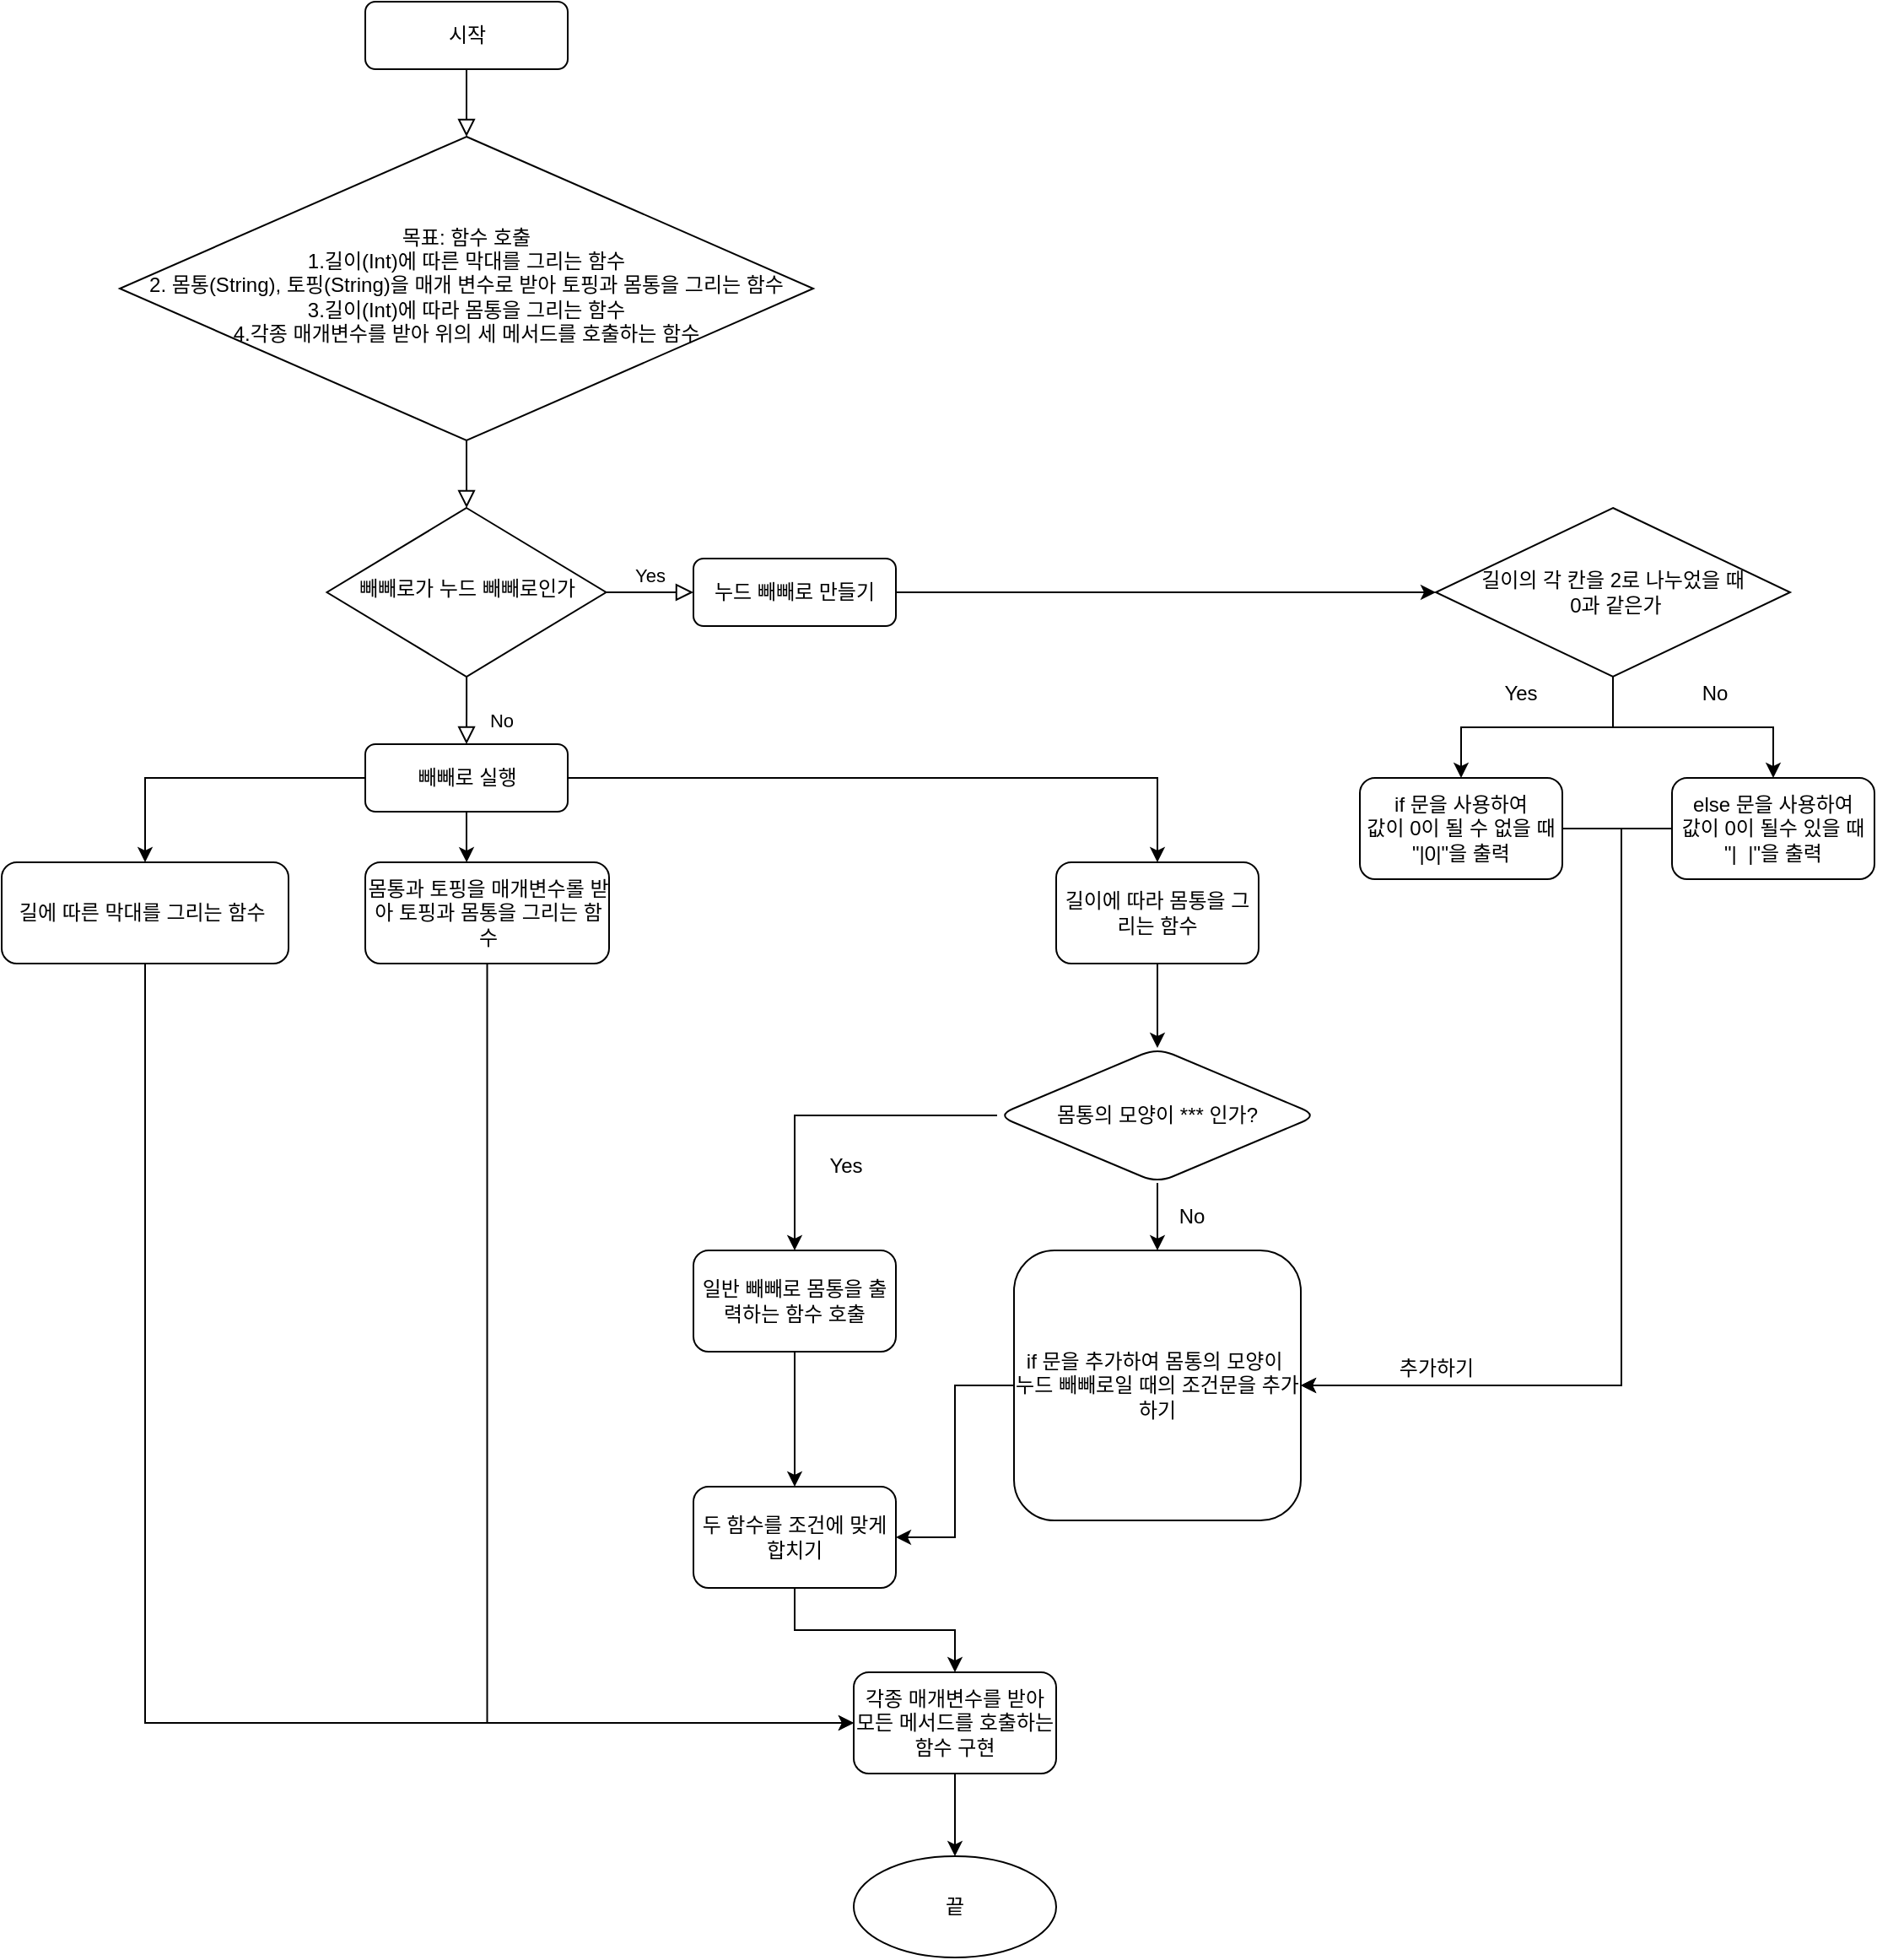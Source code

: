 <mxfile version="16.5.1" type="device"><diagram id="C5RBs43oDa-KdzZeNtuy" name="Page-1"><mxGraphModel dx="1106" dy="876" grid="1" gridSize="10" guides="1" tooltips="1" connect="1" arrows="1" fold="1" page="1" pageScale="1" pageWidth="827" pageHeight="1169" math="0" shadow="0"><root><mxCell id="WIyWlLk6GJQsqaUBKTNV-0"/><mxCell id="WIyWlLk6GJQsqaUBKTNV-1" parent="WIyWlLk6GJQsqaUBKTNV-0"/><mxCell id="WIyWlLk6GJQsqaUBKTNV-2" value="" style="rounded=0;html=1;jettySize=auto;orthogonalLoop=1;fontSize=11;endArrow=block;endFill=0;endSize=8;strokeWidth=1;shadow=0;labelBackgroundColor=none;edgeStyle=orthogonalEdgeStyle;" parent="WIyWlLk6GJQsqaUBKTNV-1" source="WIyWlLk6GJQsqaUBKTNV-3" target="WIyWlLk6GJQsqaUBKTNV-6" edge="1"><mxGeometry relative="1" as="geometry"/></mxCell><mxCell id="WIyWlLk6GJQsqaUBKTNV-3" value="시작" style="rounded=1;whiteSpace=wrap;html=1;fontSize=12;glass=0;strokeWidth=1;shadow=0;" parent="WIyWlLk6GJQsqaUBKTNV-1" vertex="1"><mxGeometry x="255.5" y="10" width="120" height="40" as="geometry"/></mxCell><mxCell id="WIyWlLk6GJQsqaUBKTNV-4" value="" style="rounded=0;html=1;jettySize=auto;orthogonalLoop=1;fontSize=11;endArrow=block;endFill=0;endSize=8;strokeWidth=1;shadow=0;labelBackgroundColor=none;edgeStyle=orthogonalEdgeStyle;" parent="WIyWlLk6GJQsqaUBKTNV-1" source="WIyWlLk6GJQsqaUBKTNV-6" target="WIyWlLk6GJQsqaUBKTNV-10" edge="1"><mxGeometry y="20" relative="1" as="geometry"><mxPoint as="offset"/></mxGeometry></mxCell><mxCell id="WIyWlLk6GJQsqaUBKTNV-6" value="목표: 함수 호출&lt;br&gt;1.길이(Int)에 따른 막대를 그리는 함수&lt;br&gt;2. 몸통(String), 토핑(String)을 매개 변수로 받아 토핑과 몸통을 그리는 함수&lt;br&gt;3.길이(Int)에 따라 몸통을 그리는 함수&lt;br&gt;4.각종 매개변수를 받아 위의 세 메서드를 호출하는 함수" style="rhombus;whiteSpace=wrap;html=1;shadow=0;fontFamily=Helvetica;fontSize=12;align=center;strokeWidth=1;spacing=6;spacingTop=-4;" parent="WIyWlLk6GJQsqaUBKTNV-1" vertex="1"><mxGeometry x="110" y="90" width="411" height="180" as="geometry"/></mxCell><mxCell id="WIyWlLk6GJQsqaUBKTNV-8" value="No" style="rounded=0;html=1;jettySize=auto;orthogonalLoop=1;fontSize=11;endArrow=block;endFill=0;endSize=8;strokeWidth=1;shadow=0;labelBackgroundColor=none;edgeStyle=orthogonalEdgeStyle;" parent="WIyWlLk6GJQsqaUBKTNV-1" source="WIyWlLk6GJQsqaUBKTNV-10" target="WIyWlLk6GJQsqaUBKTNV-11" edge="1"><mxGeometry x="0.333" y="20" relative="1" as="geometry"><mxPoint as="offset"/></mxGeometry></mxCell><mxCell id="WIyWlLk6GJQsqaUBKTNV-9" value="Yes" style="edgeStyle=orthogonalEdgeStyle;rounded=0;html=1;jettySize=auto;orthogonalLoop=1;fontSize=11;endArrow=block;endFill=0;endSize=8;strokeWidth=1;shadow=0;labelBackgroundColor=none;" parent="WIyWlLk6GJQsqaUBKTNV-1" source="WIyWlLk6GJQsqaUBKTNV-10" target="WIyWlLk6GJQsqaUBKTNV-12" edge="1"><mxGeometry y="10" relative="1" as="geometry"><mxPoint as="offset"/></mxGeometry></mxCell><mxCell id="WIyWlLk6GJQsqaUBKTNV-10" value="빼빼로가 누드 빼빼로인가" style="rhombus;whiteSpace=wrap;html=1;shadow=0;fontFamily=Helvetica;fontSize=12;align=center;strokeWidth=1;spacing=6;spacingTop=-4;" parent="WIyWlLk6GJQsqaUBKTNV-1" vertex="1"><mxGeometry x="232.75" y="310" width="165.5" height="100" as="geometry"/></mxCell><mxCell id="UNLHnxVh6G59XDCNV8NI-3" value="" style="edgeStyle=orthogonalEdgeStyle;rounded=0;orthogonalLoop=1;jettySize=auto;html=1;" parent="WIyWlLk6GJQsqaUBKTNV-1" source="WIyWlLk6GJQsqaUBKTNV-11" edge="1"><mxGeometry relative="1" as="geometry"><mxPoint x="315.583" y="520.053" as="targetPoint"/></mxGeometry></mxCell><mxCell id="UNLHnxVh6G59XDCNV8NI-6" value="" style="edgeStyle=orthogonalEdgeStyle;rounded=0;orthogonalLoop=1;jettySize=auto;html=1;" parent="WIyWlLk6GJQsqaUBKTNV-1" source="WIyWlLk6GJQsqaUBKTNV-11" target="UNLHnxVh6G59XDCNV8NI-5" edge="1"><mxGeometry relative="1" as="geometry"/></mxCell><mxCell id="UNLHnxVh6G59XDCNV8NI-8" value="" style="edgeStyle=orthogonalEdgeStyle;rounded=0;orthogonalLoop=1;jettySize=auto;html=1;" parent="WIyWlLk6GJQsqaUBKTNV-1" source="WIyWlLk6GJQsqaUBKTNV-11" target="UNLHnxVh6G59XDCNV8NI-7" edge="1"><mxGeometry relative="1" as="geometry"/></mxCell><mxCell id="WIyWlLk6GJQsqaUBKTNV-11" value="빼빼로 실행" style="rounded=1;whiteSpace=wrap;html=1;fontSize=12;glass=0;strokeWidth=1;shadow=0;" parent="WIyWlLk6GJQsqaUBKTNV-1" vertex="1"><mxGeometry x="255.5" y="450" width="120" height="40" as="geometry"/></mxCell><mxCell id="UNLHnxVh6G59XDCNV8NI-13" value="" style="edgeStyle=orthogonalEdgeStyle;rounded=0;orthogonalLoop=1;jettySize=auto;html=1;" parent="WIyWlLk6GJQsqaUBKTNV-1" source="WIyWlLk6GJQsqaUBKTNV-12" target="UNLHnxVh6G59XDCNV8NI-12" edge="1"><mxGeometry relative="1" as="geometry"/></mxCell><mxCell id="WIyWlLk6GJQsqaUBKTNV-12" value="누드 빼빼로 만들기" style="rounded=1;whiteSpace=wrap;html=1;fontSize=12;glass=0;strokeWidth=1;shadow=0;" parent="WIyWlLk6GJQsqaUBKTNV-1" vertex="1"><mxGeometry x="450" y="340" width="120" height="40" as="geometry"/></mxCell><mxCell id="UNLHnxVh6G59XDCNV8NI-70" style="edgeStyle=orthogonalEdgeStyle;rounded=0;orthogonalLoop=1;jettySize=auto;html=1;entryX=0;entryY=0.5;entryDx=0;entryDy=0;" parent="WIyWlLk6GJQsqaUBKTNV-1" source="UNLHnxVh6G59XDCNV8NI-4" target="UNLHnxVh6G59XDCNV8NI-60" edge="1"><mxGeometry relative="1" as="geometry"><mxPoint x="327.75" y="1040" as="targetPoint"/><Array as="points"><mxPoint x="328" y="1030"/></Array></mxGeometry></mxCell><mxCell id="UNLHnxVh6G59XDCNV8NI-4" value="몸통과 토핑을 매개변수롤 받아 토핑과 몸통을 그리는 함수" style="rounded=1;whiteSpace=wrap;html=1;" parent="WIyWlLk6GJQsqaUBKTNV-1" vertex="1"><mxGeometry x="255.5" y="520" width="144.5" height="60" as="geometry"/></mxCell><mxCell id="UNLHnxVh6G59XDCNV8NI-69" style="edgeStyle=orthogonalEdgeStyle;rounded=0;orthogonalLoop=1;jettySize=auto;html=1;entryX=0;entryY=0.5;entryDx=0;entryDy=0;" parent="WIyWlLk6GJQsqaUBKTNV-1" source="UNLHnxVh6G59XDCNV8NI-5" target="UNLHnxVh6G59XDCNV8NI-60" edge="1"><mxGeometry relative="1" as="geometry"><Array as="points"><mxPoint x="125" y="1030"/></Array></mxGeometry></mxCell><mxCell id="UNLHnxVh6G59XDCNV8NI-5" value="길에 따른 막대를 그리는 함수&amp;nbsp;" style="whiteSpace=wrap;html=1;rounded=1;glass=0;strokeWidth=1;shadow=0;" parent="WIyWlLk6GJQsqaUBKTNV-1" vertex="1"><mxGeometry x="40" y="520" width="170" height="60" as="geometry"/></mxCell><mxCell id="UNLHnxVh6G59XDCNV8NI-35" value="" style="edgeStyle=orthogonalEdgeStyle;rounded=0;orthogonalLoop=1;jettySize=auto;html=1;" parent="WIyWlLk6GJQsqaUBKTNV-1" source="UNLHnxVh6G59XDCNV8NI-7" target="UNLHnxVh6G59XDCNV8NI-34" edge="1"><mxGeometry relative="1" as="geometry"/></mxCell><mxCell id="UNLHnxVh6G59XDCNV8NI-7" value="길이에 따라 몸통을 그리는 함수" style="whiteSpace=wrap;html=1;rounded=1;glass=0;strokeWidth=1;shadow=0;" parent="WIyWlLk6GJQsqaUBKTNV-1" vertex="1"><mxGeometry x="665" y="520" width="120" height="60" as="geometry"/></mxCell><mxCell id="UNLHnxVh6G59XDCNV8NI-19" value="" style="edgeStyle=orthogonalEdgeStyle;rounded=0;orthogonalLoop=1;jettySize=auto;html=1;" parent="WIyWlLk6GJQsqaUBKTNV-1" source="UNLHnxVh6G59XDCNV8NI-12" target="UNLHnxVh6G59XDCNV8NI-14" edge="1"><mxGeometry relative="1" as="geometry"/></mxCell><mxCell id="UNLHnxVh6G59XDCNV8NI-21" value="" style="edgeStyle=orthogonalEdgeStyle;rounded=0;orthogonalLoop=1;jettySize=auto;html=1;" parent="WIyWlLk6GJQsqaUBKTNV-1" source="UNLHnxVh6G59XDCNV8NI-12" target="UNLHnxVh6G59XDCNV8NI-20" edge="1"><mxGeometry relative="1" as="geometry"/></mxCell><mxCell id="UNLHnxVh6G59XDCNV8NI-12" value="길이의 각 칸을 2로 나누었을 때&lt;br&gt;&amp;nbsp;0과 같은가" style="rhombus;whiteSpace=wrap;html=1;" parent="WIyWlLk6GJQsqaUBKTNV-1" vertex="1"><mxGeometry x="890" y="310" width="210" height="100" as="geometry"/></mxCell><mxCell id="jRXB0ESN_0uuQbA04MXD-1" style="edgeStyle=orthogonalEdgeStyle;rounded=0;orthogonalLoop=1;jettySize=auto;html=1;entryX=1;entryY=0.5;entryDx=0;entryDy=0;" edge="1" parent="WIyWlLk6GJQsqaUBKTNV-1" source="UNLHnxVh6G59XDCNV8NI-20" target="UNLHnxVh6G59XDCNV8NI-39"><mxGeometry relative="1" as="geometry"><Array as="points"><mxPoint x="1000" y="500"/><mxPoint x="1000" y="830"/></Array></mxGeometry></mxCell><mxCell id="UNLHnxVh6G59XDCNV8NI-20" value="else 문을 사용하여&lt;br&gt;값이 0이 될수 있을 때&lt;br&gt;&quot;|&amp;nbsp; |&quot;을 출력" style="rounded=1;whiteSpace=wrap;html=1;" parent="WIyWlLk6GJQsqaUBKTNV-1" vertex="1"><mxGeometry x="1030" y="470" width="120" height="60" as="geometry"/></mxCell><mxCell id="UNLHnxVh6G59XDCNV8NI-22" value="Yes" style="text;html=1;align=center;verticalAlign=middle;resizable=0;points=[];autosize=1;strokeColor=none;fillColor=none;" parent="WIyWlLk6GJQsqaUBKTNV-1" vertex="1"><mxGeometry x="920" y="410" width="40" height="20" as="geometry"/></mxCell><mxCell id="UNLHnxVh6G59XDCNV8NI-23" value="No" style="text;html=1;align=center;verticalAlign=middle;resizable=0;points=[];autosize=1;strokeColor=none;fillColor=none;" parent="WIyWlLk6GJQsqaUBKTNV-1" vertex="1"><mxGeometry x="1040" y="410" width="30" height="20" as="geometry"/></mxCell><mxCell id="UNLHnxVh6G59XDCNV8NI-40" value="" style="edgeStyle=orthogonalEdgeStyle;rounded=0;orthogonalLoop=1;jettySize=auto;html=1;" parent="WIyWlLk6GJQsqaUBKTNV-1" source="UNLHnxVh6G59XDCNV8NI-34" target="UNLHnxVh6G59XDCNV8NI-39" edge="1"><mxGeometry relative="1" as="geometry"/></mxCell><mxCell id="UNLHnxVh6G59XDCNV8NI-49" value="" style="edgeStyle=orthogonalEdgeStyle;rounded=0;orthogonalLoop=1;jettySize=auto;html=1;" parent="WIyWlLk6GJQsqaUBKTNV-1" source="UNLHnxVh6G59XDCNV8NI-34" target="UNLHnxVh6G59XDCNV8NI-48" edge="1"><mxGeometry relative="1" as="geometry"/></mxCell><mxCell id="UNLHnxVh6G59XDCNV8NI-34" value="몸통의 모양이 *** 인가?" style="rhombus;whiteSpace=wrap;html=1;rounded=1;glass=0;strokeWidth=1;shadow=0;" parent="WIyWlLk6GJQsqaUBKTNV-1" vertex="1"><mxGeometry x="630" y="630" width="190" height="80" as="geometry"/></mxCell><mxCell id="UNLHnxVh6G59XDCNV8NI-38" value="No" style="text;html=1;align=center;verticalAlign=middle;resizable=0;points=[];autosize=1;strokeColor=none;fillColor=none;" parent="WIyWlLk6GJQsqaUBKTNV-1" vertex="1"><mxGeometry x="730" y="720" width="30" height="20" as="geometry"/></mxCell><mxCell id="UNLHnxVh6G59XDCNV8NI-59" value="" style="edgeStyle=orthogonalEdgeStyle;rounded=0;orthogonalLoop=1;jettySize=auto;html=1;entryX=1;entryY=0.5;entryDx=0;entryDy=0;" parent="WIyWlLk6GJQsqaUBKTNV-1" source="UNLHnxVh6G59XDCNV8NI-39" target="UNLHnxVh6G59XDCNV8NI-53" edge="1"><mxGeometry relative="1" as="geometry"/></mxCell><mxCell id="UNLHnxVh6G59XDCNV8NI-39" value="if 문을 추가하여 몸통의 모양이&amp;nbsp;&lt;br&gt;누드 빼빼로일 때의 조건문을 추가하기" style="whiteSpace=wrap;html=1;rounded=1;glass=0;strokeWidth=1;shadow=0;" parent="WIyWlLk6GJQsqaUBKTNV-1" vertex="1"><mxGeometry x="640" y="750" width="170" height="160" as="geometry"/></mxCell><mxCell id="jRXB0ESN_0uuQbA04MXD-0" style="edgeStyle=orthogonalEdgeStyle;rounded=0;orthogonalLoop=1;jettySize=auto;html=1;entryX=1;entryY=0.5;entryDx=0;entryDy=0;" edge="1" parent="WIyWlLk6GJQsqaUBKTNV-1" source="UNLHnxVh6G59XDCNV8NI-14" target="UNLHnxVh6G59XDCNV8NI-39"><mxGeometry relative="1" as="geometry"><Array as="points"><mxPoint x="1000" y="500"/><mxPoint x="1000" y="830"/></Array></mxGeometry></mxCell><mxCell id="UNLHnxVh6G59XDCNV8NI-14" value="if 문을 사용하여&lt;br&gt;값이 0이 될 수 없을 때&lt;br&gt;&quot;|0|&quot;을 출력" style="rounded=1;whiteSpace=wrap;html=1;" parent="WIyWlLk6GJQsqaUBKTNV-1" vertex="1"><mxGeometry x="845" y="470" width="120" height="60" as="geometry"/></mxCell><mxCell id="UNLHnxVh6G59XDCNV8NI-54" value="" style="edgeStyle=orthogonalEdgeStyle;rounded=0;orthogonalLoop=1;jettySize=auto;html=1;" parent="WIyWlLk6GJQsqaUBKTNV-1" source="UNLHnxVh6G59XDCNV8NI-48" target="UNLHnxVh6G59XDCNV8NI-53" edge="1"><mxGeometry relative="1" as="geometry"/></mxCell><mxCell id="UNLHnxVh6G59XDCNV8NI-48" value="일반 빼빼로 몸통을 출력하는 함수 호출" style="whiteSpace=wrap;html=1;rounded=1;glass=0;strokeWidth=1;shadow=0;" parent="WIyWlLk6GJQsqaUBKTNV-1" vertex="1"><mxGeometry x="450" y="750" width="120" height="60" as="geometry"/></mxCell><mxCell id="UNLHnxVh6G59XDCNV8NI-50" value="Yes" style="text;html=1;align=center;verticalAlign=middle;resizable=0;points=[];autosize=1;strokeColor=none;fillColor=none;" parent="WIyWlLk6GJQsqaUBKTNV-1" vertex="1"><mxGeometry x="520" y="690" width="40" height="20" as="geometry"/></mxCell><mxCell id="UNLHnxVh6G59XDCNV8NI-51" value="추가하기" style="text;html=1;align=center;verticalAlign=middle;resizable=0;points=[];autosize=1;strokeColor=none;fillColor=none;" parent="WIyWlLk6GJQsqaUBKTNV-1" vertex="1"><mxGeometry x="860" y="810" width="60" height="20" as="geometry"/></mxCell><mxCell id="UNLHnxVh6G59XDCNV8NI-68" value="" style="edgeStyle=orthogonalEdgeStyle;rounded=0;orthogonalLoop=1;jettySize=auto;html=1;" parent="WIyWlLk6GJQsqaUBKTNV-1" source="UNLHnxVh6G59XDCNV8NI-53" target="UNLHnxVh6G59XDCNV8NI-60" edge="1"><mxGeometry relative="1" as="geometry"/></mxCell><mxCell id="UNLHnxVh6G59XDCNV8NI-53" value="두 함수를 조건에 맞게 합치기" style="whiteSpace=wrap;html=1;rounded=1;glass=0;strokeWidth=1;shadow=0;" parent="WIyWlLk6GJQsqaUBKTNV-1" vertex="1"><mxGeometry x="450" y="890" width="120" height="60" as="geometry"/></mxCell><mxCell id="UNLHnxVh6G59XDCNV8NI-67" value="" style="edgeStyle=orthogonalEdgeStyle;rounded=0;orthogonalLoop=1;jettySize=auto;html=1;" parent="WIyWlLk6GJQsqaUBKTNV-1" source="UNLHnxVh6G59XDCNV8NI-60" target="UNLHnxVh6G59XDCNV8NI-66" edge="1"><mxGeometry relative="1" as="geometry"/></mxCell><mxCell id="UNLHnxVh6G59XDCNV8NI-60" value="각종 매개변수를 받아 모든 메서드를 호출하는 함수 구현" style="whiteSpace=wrap;html=1;rounded=1;glass=0;strokeWidth=1;shadow=0;" parent="WIyWlLk6GJQsqaUBKTNV-1" vertex="1"><mxGeometry x="545" y="1000" width="120" height="60" as="geometry"/></mxCell><mxCell id="UNLHnxVh6G59XDCNV8NI-66" value="끝" style="ellipse;whiteSpace=wrap;html=1;rounded=1;glass=0;strokeWidth=1;shadow=0;" parent="WIyWlLk6GJQsqaUBKTNV-1" vertex="1"><mxGeometry x="545" y="1109" width="120" height="60" as="geometry"/></mxCell></root></mxGraphModel></diagram></mxfile>